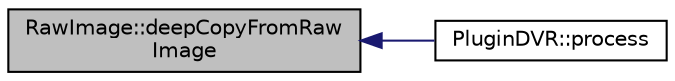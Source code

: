 digraph "RawImage::deepCopyFromRawImage"
{
 // INTERACTIVE_SVG=YES
  edge [fontname="Helvetica",fontsize="10",labelfontname="Helvetica",labelfontsize="10"];
  node [fontname="Helvetica",fontsize="10",shape=record];
  rankdir="LR";
  Node1 [label="RawImage::deepCopyFromRaw\lImage",height=0.2,width=0.4,color="black", fillcolor="grey75", style="filled", fontcolor="black"];
  Node1 -> Node2 [dir="back",color="midnightblue",fontsize="10",style="solid",fontname="Helvetica"];
  Node2 [label="PluginDVR::process",height=0.2,width=0.4,color="black", fillcolor="white", style="filled",URL="$df/d79/class_plugin_d_v_r.html#abb58f33035d31e22b695648f00f00fc9"];
}
